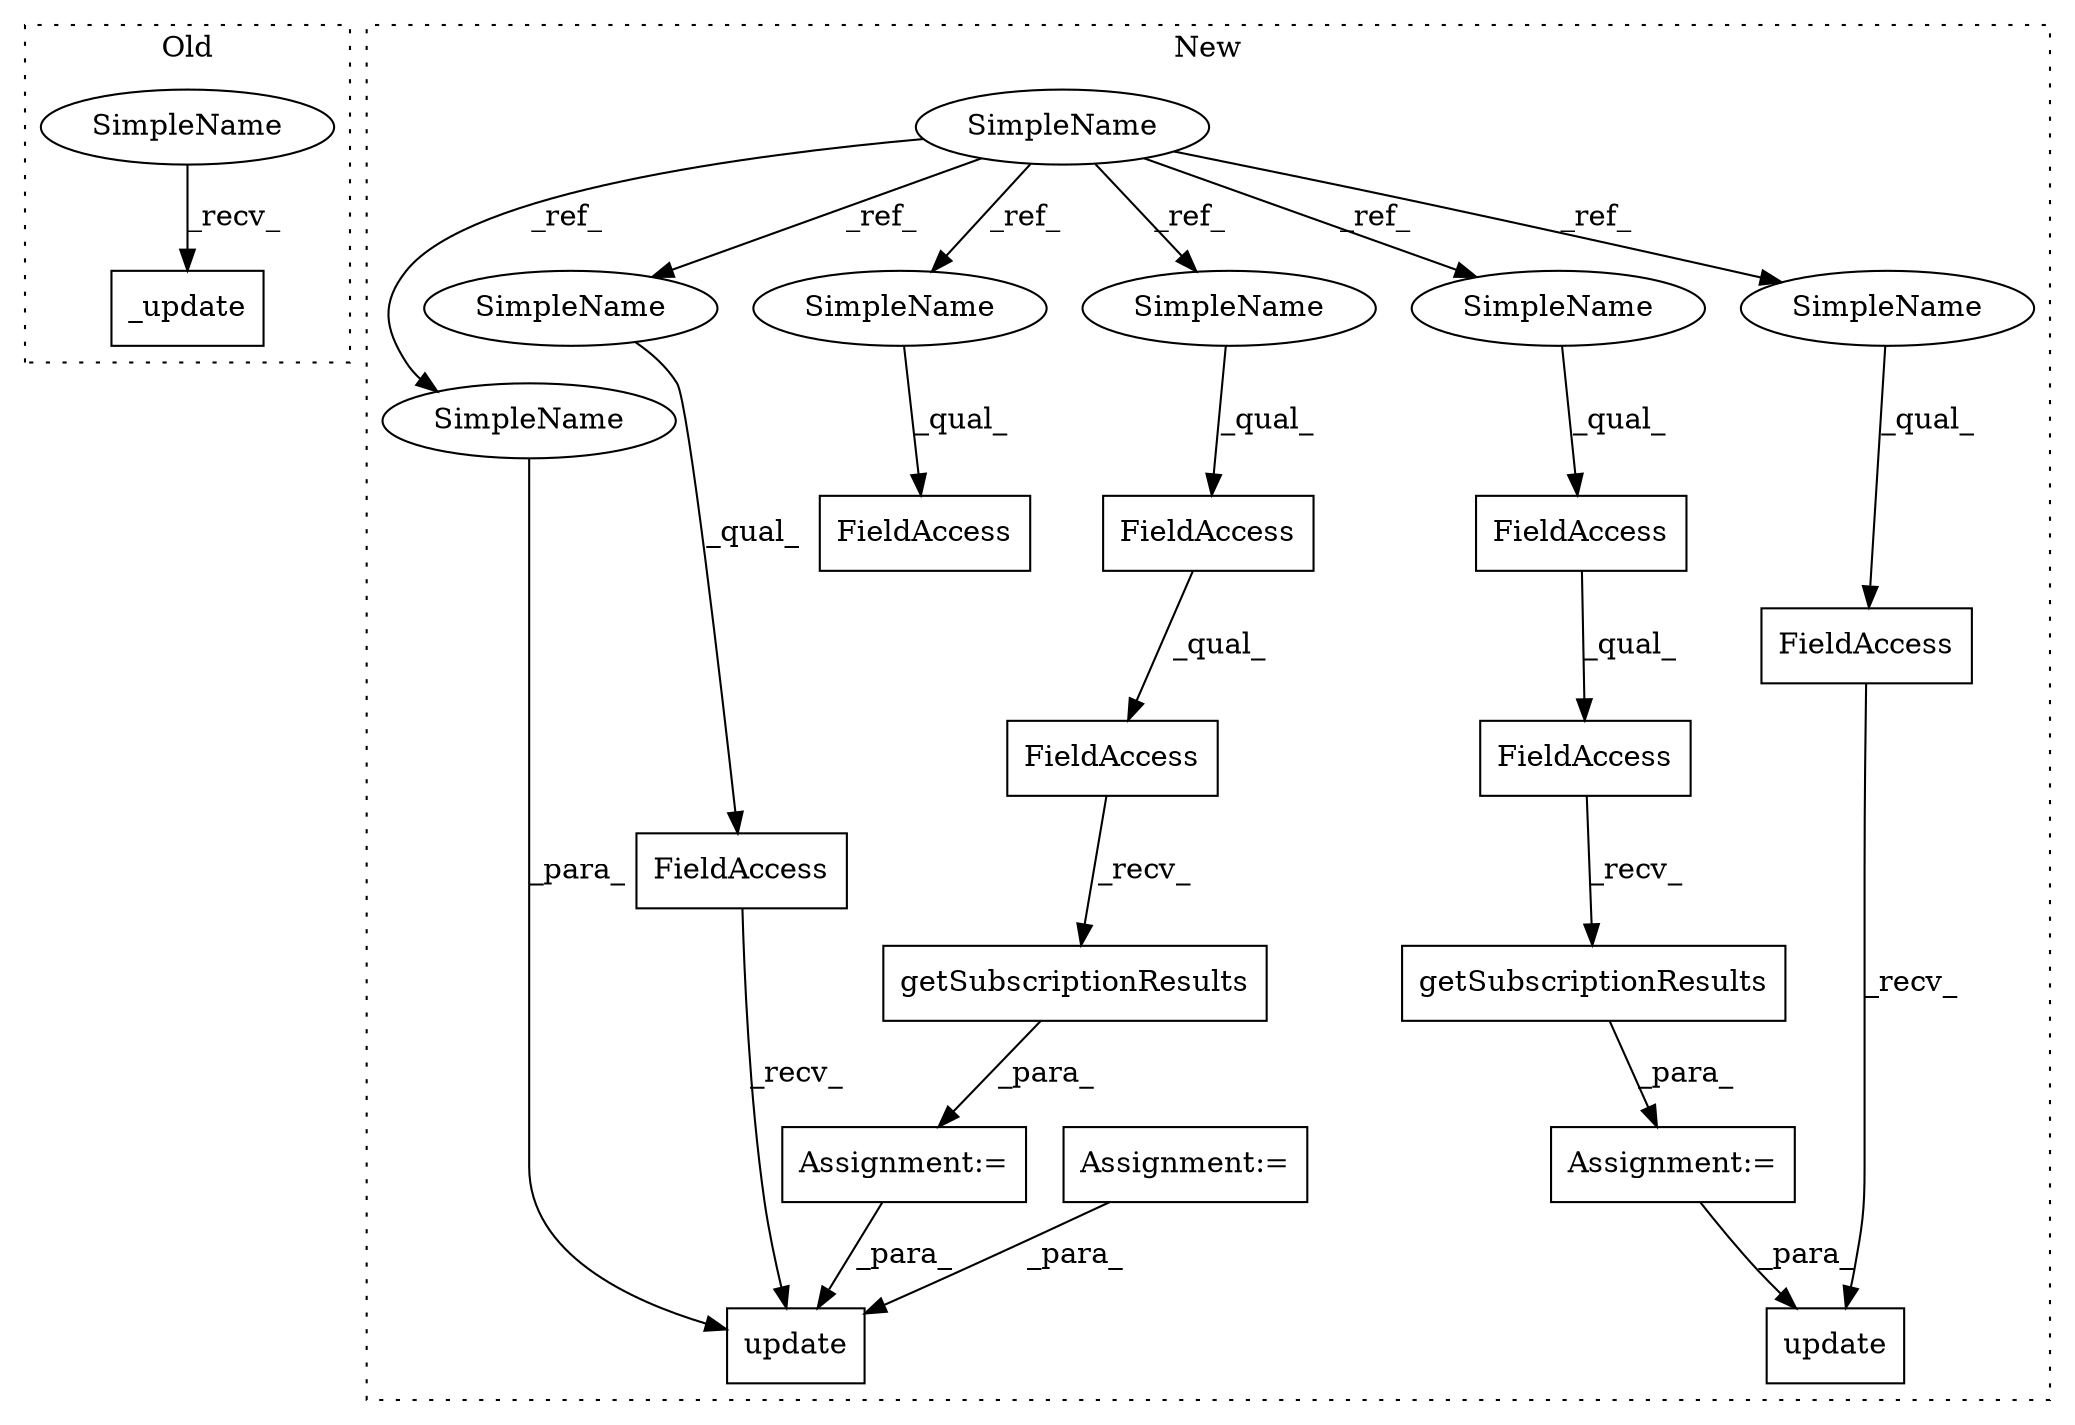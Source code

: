 digraph G {
subgraph cluster0 {
1 [label="_update" a="32" s="6613" l="9" shape="box"];
23 [label="SimpleName" a="42" s="6608" l="4" shape="ellipse"];
label = "Old";
style="dotted";
}
subgraph cluster1 {
2 [label="getSubscriptionResults" a="32" s="6907" l="24" shape="box"];
3 [label="FieldAccess" a="22" s="6872" l="34" shape="box"];
4 [label="FieldAccess" a="22" s="6872" l="21" shape="box"];
5 [label="SimpleName" a="42" s="5158" l="4" shape="ellipse"];
6 [label="update" a="32" s="7161,7193" l="7,1" shape="box"];
7 [label="FieldAccess" a="22" s="7147" l="13" shape="box"];
8 [label="FieldAccess" a="22" s="7200" l="19" shape="box"];
9 [label="FieldAccess" a="22" s="6804" l="21" shape="box"];
10 [label="FieldAccess" a="22" s="6804" l="29" shape="box"];
11 [label="FieldAccess" a="22" s="6635" l="19" shape="box"];
12 [label="update" a="32" s="7220,7234" l="7,1" shape="box"];
13 [label="getSubscriptionResults" a="32" s="6834" l="24" shape="box"];
14 [label="Assignment:=" a="7" s="6871" l="1" shape="box"];
15 [label="Assignment:=" a="7" s="6945" l="1" shape="box"];
16 [label="Assignment:=" a="7" s="6803" l="1" shape="box"];
17 [label="SimpleName" a="42" s="6872" l="4" shape="ellipse"];
18 [label="SimpleName" a="42" s="7189" l="4" shape="ellipse"];
19 [label="SimpleName" a="42" s="6635" l="4" shape="ellipse"];
20 [label="SimpleName" a="42" s="7147" l="4" shape="ellipse"];
21 [label="SimpleName" a="42" s="6804" l="4" shape="ellipse"];
22 [label="SimpleName" a="42" s="7200" l="4" shape="ellipse"];
label = "New";
style="dotted";
}
2 -> 14 [label="_para_"];
3 -> 2 [label="_recv_"];
4 -> 3 [label="_qual_"];
5 -> 17 [label="_ref_"];
5 -> 22 [label="_ref_"];
5 -> 18 [label="_ref_"];
5 -> 21 [label="_ref_"];
5 -> 19 [label="_ref_"];
5 -> 20 [label="_ref_"];
7 -> 6 [label="_recv_"];
8 -> 12 [label="_recv_"];
9 -> 10 [label="_qual_"];
10 -> 13 [label="_recv_"];
13 -> 16 [label="_para_"];
14 -> 12 [label="_para_"];
15 -> 6 [label="_para_"];
16 -> 6 [label="_para_"];
17 -> 4 [label="_qual_"];
18 -> 6 [label="_para_"];
19 -> 11 [label="_qual_"];
20 -> 7 [label="_qual_"];
21 -> 9 [label="_qual_"];
22 -> 8 [label="_qual_"];
23 -> 1 [label="_recv_"];
}